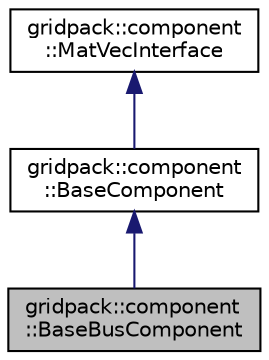 digraph "gridpack::component::BaseBusComponent"
{
  edge [fontname="Helvetica",fontsize="10",labelfontname="Helvetica",labelfontsize="10"];
  node [fontname="Helvetica",fontsize="10",shape=record];
  Node1 [label="gridpack::component\l::BaseBusComponent",height=0.2,width=0.4,color="black", fillcolor="grey75", style="filled" fontcolor="black"];
  Node2 -> Node1 [dir="back",color="midnightblue",fontsize="10",style="solid",fontname="Helvetica"];
  Node2 [label="gridpack::component\l::BaseComponent",height=0.2,width=0.4,color="black", fillcolor="white", style="filled",URL="$classgridpack_1_1component_1_1_base_component.html"];
  Node3 -> Node2 [dir="back",color="midnightblue",fontsize="10",style="solid",fontname="Helvetica"];
  Node3 [label="gridpack::component\l::MatVecInterface",height=0.2,width=0.4,color="black", fillcolor="white", style="filled",URL="$classgridpack_1_1component_1_1_mat_vec_interface.html"];
}
